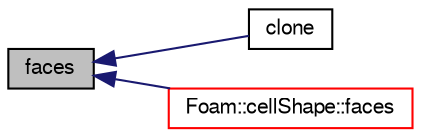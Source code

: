 digraph "faces"
{
  bgcolor="transparent";
  edge [fontname="FreeSans",fontsize="10",labelfontname="FreeSans",labelfontsize="10"];
  node [fontname="FreeSans",fontsize="10",shape=record];
  rankdir="LR";
  Node970 [label="faces",height=0.2,width=0.4,color="black", fillcolor="grey75", style="filled", fontcolor="black"];
  Node970 -> Node971 [dir="back",color="midnightblue",fontsize="10",style="solid",fontname="FreeSans"];
  Node971 [label="clone",height=0.2,width=0.4,color="black",URL="$a27198.html#a965f7dda1b12ecbb8985f8019b255ba8",tooltip="Return clone. "];
  Node970 -> Node972 [dir="back",color="midnightblue",fontsize="10",style="solid",fontname="FreeSans"];
  Node972 [label="Foam::cellShape::faces",height=0.2,width=0.4,color="red",URL="$a27206.html#aabfa75a9083ebcb40619ba45b10b6794",tooltip="Faces of this cell. "];
}
